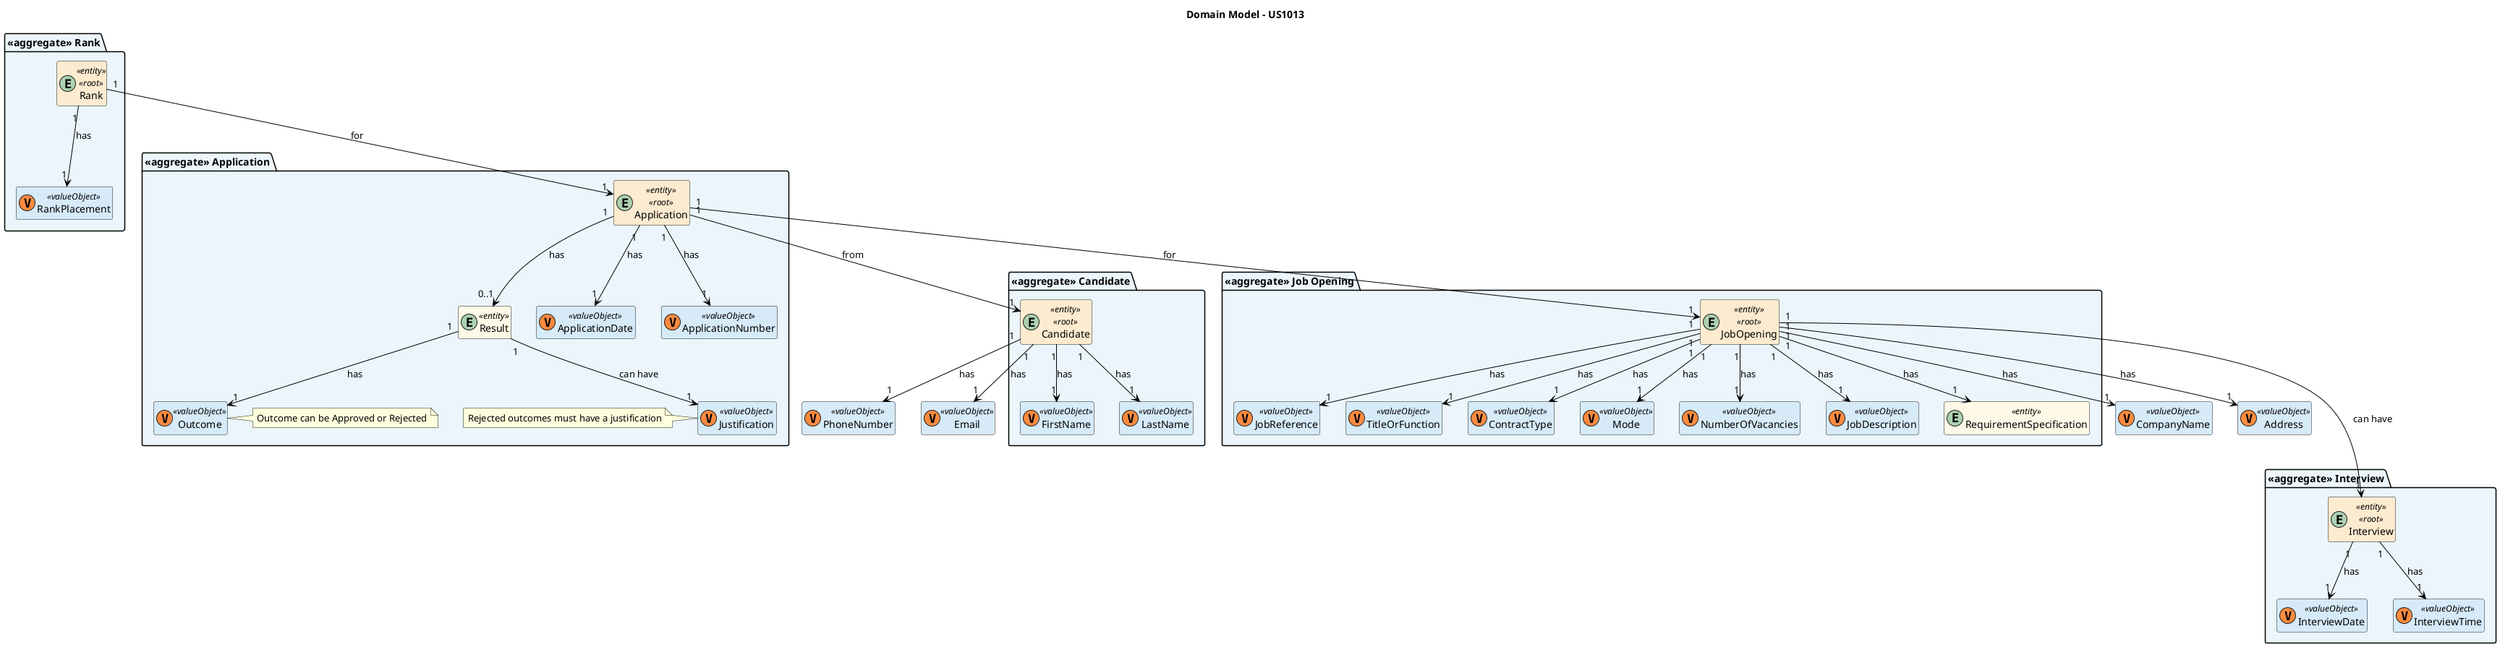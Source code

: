 @startuml

title Domain Model - US1013

hide empty members
'skinparam Linetype ortho

skinparam class {
    BackgroundColor<<valueObject>> #D6EAF8
    BackgroundColor<<root>> #FDEBD0
    BackgroundColor<<service>> #D1F2EB
    BackgroundColor #FEF9E7
    ArrowColor Black
}

skinparam package {
    BackgroundColor #EBF5FB
}

class PhoneNumber <<valueObject>> <<(V, #FF8B40)>> {}
class Email <<valueObject>> <<(V, #FF8B40)>> {}

' Rank Aggregate
package "<<aggregate>> Rank" {
    entity Rank <<entity>> <<root>> {}
    class RankPlacement <<valueObject>> <<(V, #FF8B40)>> {}
}

' Candidate Aggregate
package "<<aggregate>> Candidate" {
    entity Candidate <<entity>> <<root>> {}

    class FirstName <<valueObject>> <<(V, #FF8B40)>> {}
    class LastName <<valueObject>> <<(V, #FF8B40)>> {}
}

' Application Aggregate
package "<<aggregate>> Application" {
    entity Application <<entity>> <<root>> {}
    entity Result <<entity>> {}

    class ApplicationDate <<valueObject>> <<(V, #FF8B40)>> {}
    class ApplicationNumber <<valueObject>> <<(V, #FF8B40)>> {}
    class Outcome <<valueObject>> <<(V, #FF8B40)>> {}
    class Justification <<valueObject>> <<(V, #FF8B40)>> {}

    note right of Outcome: Outcome can be Approved or Rejected
    note left of Justification: Rejected outcomes must have a justification
}

class CompanyName <<valueObject>> <<(V, #FF8B40)>> {}

' Job Opening Aggregate
package "<<aggregate>> Job Opening" {
    entity JobOpening <<entity>> <<root>> {}

    class JobReference <<valueObject>> <<(V, #FF8B40)>> {}
    class TitleOrFunction <<valueObject>> <<(V, #FF8B40)>> {}
    class ContractType <<valueObject>> <<(V, #FF8B40)>> {}
    class Mode <<valueObject>> <<(V, #FF8B40)>> {}
    class NumberOfVacancies <<valueObject>> <<(V, #FF8B40)>> {}
    class JobDescription <<valueObject>> <<(V, #FF8B40)>> {}
    entity RequirementSpecification <<entity>> {}
}

' Interview Aggregate
package "<<aggregate>> Interview" {
    entity Interview <<entity>> <<root>> {}

    class InterviewDate <<valueObject>> <<(V, #FF8B40)>> {}
    class InterviewTime <<valueObject>> <<(V, #FF8B40)>> {}
}

class Address <<valueObject>> <<(V, #FF8B40)>> {}

' Job Opening relationships
JobOpening "1" --> "1" JobReference : has
JobOpening "1" --> "1" TitleOrFunction : has
JobOpening "1" --> "1" ContractType : has
JobOpening "1" --> "1" Mode : has
JobOpening "1" --> "1" Address : has
JobOpening "1" --> "1" CompanyName : has
JobOpening "1" --> "1" NumberOfVacancies : has
JobOpening "1" --> "1" JobDescription : has
JobOpening "1" --> "1" RequirementSpecification: has
JobOpening "1" -down--> "1" Interview : can have

' Candidate relationships
Candidate "1" --> "1" FirstName : has
Candidate "1" --> "1" LastName : has
Candidate "1" --> "1" PhoneNumber : has
Candidate "1" --> "1" Email : has

' Rank relationships
Rank "1" --> "1" Application : for
Rank "1" --> "1" RankPlacement : has


' Application relationships
Application "1" --> "1" ApplicationDate : has
Application "1" --> "1" ApplicationNumber : has
Application "1" --> "0..1" Result : has
Application "1" --> "1" JobOpening : for
Application "1" --> "1" Candidate : from

' Result relationships
Result "1" --> "1" Outcome : has
Result "1" --> "1" Justification : can have

' Interview relationships
Interview "1" --> "1" InterviewDate : has
Interview "1" --> "1" InterviewTime : has


@enduml